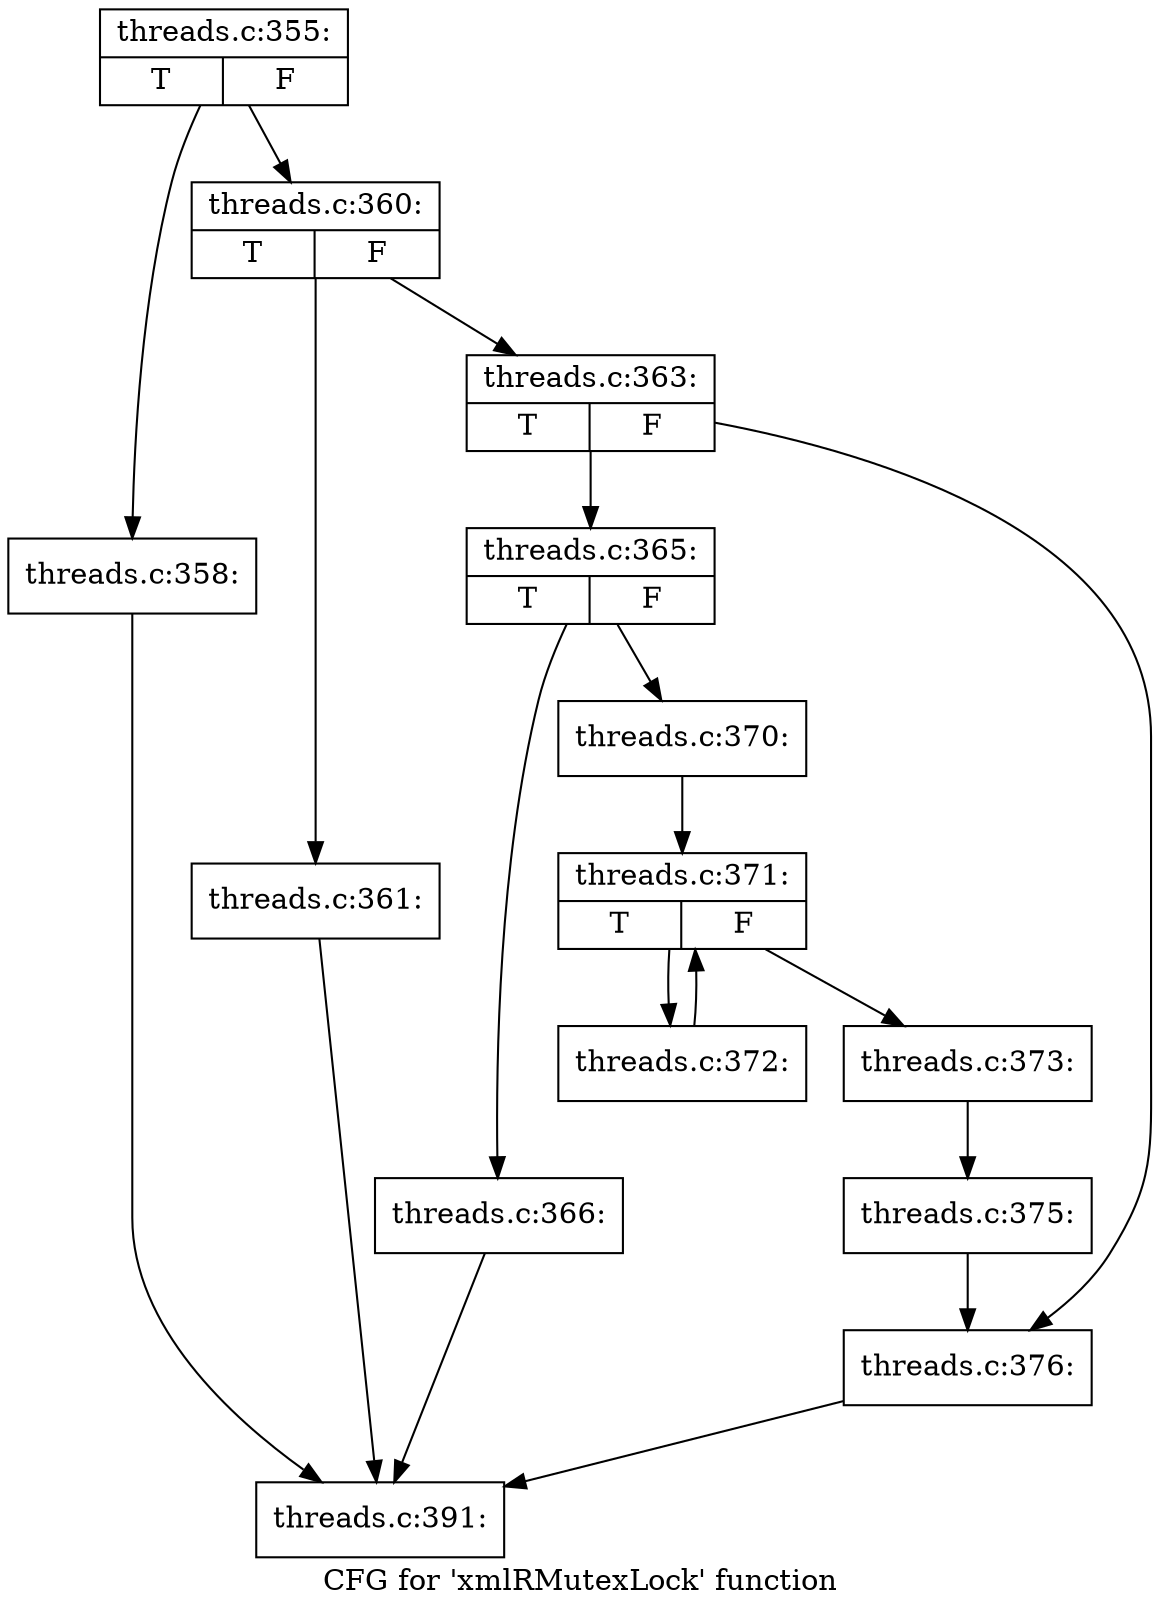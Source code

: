 digraph "CFG for 'xmlRMutexLock' function" {
	label="CFG for 'xmlRMutexLock' function";

	Node0x4717680 [shape=record,label="{threads.c:355:|{<s0>T|<s1>F}}"];
	Node0x4717680 -> Node0x4713080;
	Node0x4717680 -> Node0x4717610;
	Node0x4713080 [shape=record,label="{threads.c:358:}"];
	Node0x4713080 -> Node0x4716420;
	Node0x4717610 [shape=record,label="{threads.c:360:|{<s0>T|<s1>F}}"];
	Node0x4717610 -> Node0x4716e10;
	Node0x4717610 -> Node0x4716e60;
	Node0x4716e10 [shape=record,label="{threads.c:361:}"];
	Node0x4716e10 -> Node0x4716420;
	Node0x4716e60 [shape=record,label="{threads.c:363:|{<s0>T|<s1>F}}"];
	Node0x4716e60 -> Node0x471a770;
	Node0x4716e60 -> Node0x471a7c0;
	Node0x471a770 [shape=record,label="{threads.c:365:|{<s0>T|<s1>F}}"];
	Node0x471a770 -> Node0x470d490;
	Node0x471a770 -> Node0x47134d0;
	Node0x470d490 [shape=record,label="{threads.c:366:}"];
	Node0x470d490 -> Node0x4716420;
	Node0x47134d0 [shape=record,label="{threads.c:370:}"];
	Node0x47134d0 -> Node0x471cdf0;
	Node0x471cdf0 [shape=record,label="{threads.c:371:|{<s0>T|<s1>F}}"];
	Node0x471cdf0 -> Node0x471d150;
	Node0x471cdf0 -> Node0x471cfa0;
	Node0x471d150 [shape=record,label="{threads.c:372:}"];
	Node0x471d150 -> Node0x471cdf0;
	Node0x471cfa0 [shape=record,label="{threads.c:373:}"];
	Node0x471cfa0 -> Node0x4713480;
	Node0x4713480 [shape=record,label="{threads.c:375:}"];
	Node0x4713480 -> Node0x471a7c0;
	Node0x471a7c0 [shape=record,label="{threads.c:376:}"];
	Node0x471a7c0 -> Node0x4716420;
	Node0x4716420 [shape=record,label="{threads.c:391:}"];
}
